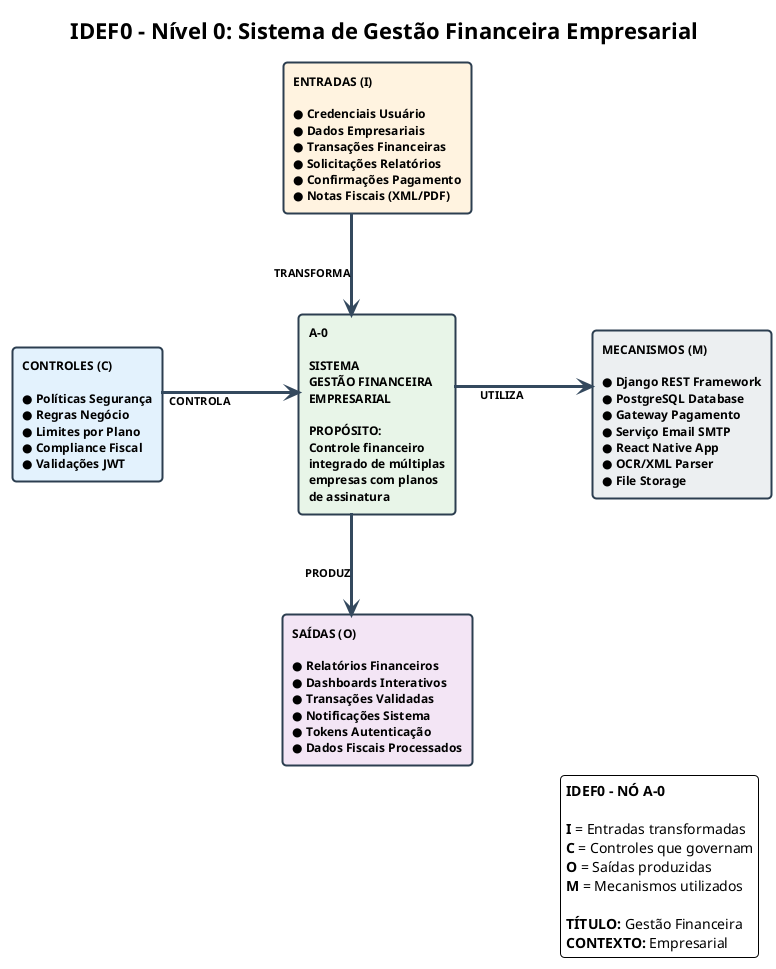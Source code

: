 @startuml IDEF0_Level0
!theme plain
title IDEF0 - Nível 0: Sistema de Gestão Financeira Empresarial

' Configurações profissionais otimizadas
skinparam defaultFontColor #000000
skinparam backgroundColor white
skinparam shadowing false
skinparam roundcorner 8
skinparam linetype ortho
skinparam nodesep 100
skinparam ranksep 120

skinparam rectangle {
    BorderColor #2C3E50
    FontSize 12
    FontStyle bold
    BorderThickness 2
}
skinparam arrow {
    Color #34495E
    FontColor #000000
    FontSize 11
    FontStyle bold
    Thickness 3
}

' Layout horizontal IDEF0
left to right direction

' Layout horizontal IDEF0 padrão

' Entradas (esquerda)
rectangle "**ENTRADAS (I)**\n\n● Credenciais Usuário\n● Dados Empresariais\n● Transações Financeiras\n● Solicitações Relatórios\n● Confirmações Pagamento\n● Notas Fiscais (XML/PDF)" as Inputs #FFF3E0

' Controles (topo)
rectangle "**CONTROLES (C)**\n\n● Políticas Segurança\n● Regras Negócio\n● Limites por Plano\n● Compliance Fiscal\n● Validações JWT" as Controls #E3F2FD

' Processo Central A-0
rectangle "**A-0**\n\n**SISTEMA**\n**GESTÃO FINANCEIRA**\n**EMPRESARIAL**\n\n**PROPÓSITO:**\nControle financeiro\nintegrado de múltiplas\nempresas com planos\nde assinatura" as A0 #E8F5E8

' Saídas (direita)
rectangle "**SAÍDAS (O)**\n\n● Relatórios Financeiros\n● Dashboards Interativos\n● Transações Validadas\n● Notificações Sistema\n● Tokens Autenticação\n● Dados Fiscais Processados" as Outputs #F3E5F5

' Mecanismos (base)
rectangle "**MECANISMOS (M)**\n\n● Django REST Framework\n● PostgreSQL Database\n● Gateway Pagamento\n● Serviço Email SMTP\n● React Native App\n● OCR/XML Parser\n● File Storage" as Mechanisms #ECEFF1

' Posicionamento horizontal IDEF0
Inputs -[hidden]right- A0
A0 -[hidden]right- Outputs
Controls -[hidden]down- A0
A0 -[hidden]down- Mechanisms

' Fluxos ICOM padrão
Inputs -right-> A0 : **TRANSFORMA**
Controls -down-> A0 : **CONTROLA**
A0 -right-> Outputs : **PRODUZ**
A0 -down-> Mechanisms : **UTILIZA**

' Legenda IDEF0
legend right
**IDEF0 - NÓ A-0**

**I** = Entradas transformadas
**C** = Controles que governam
**O** = Saídas produzidas
**M** = Mecanismos utilizados

**TÍTULO:** Gestão Financeira
**CONTEXTO:** Empresarial
endlegend

@enduml
